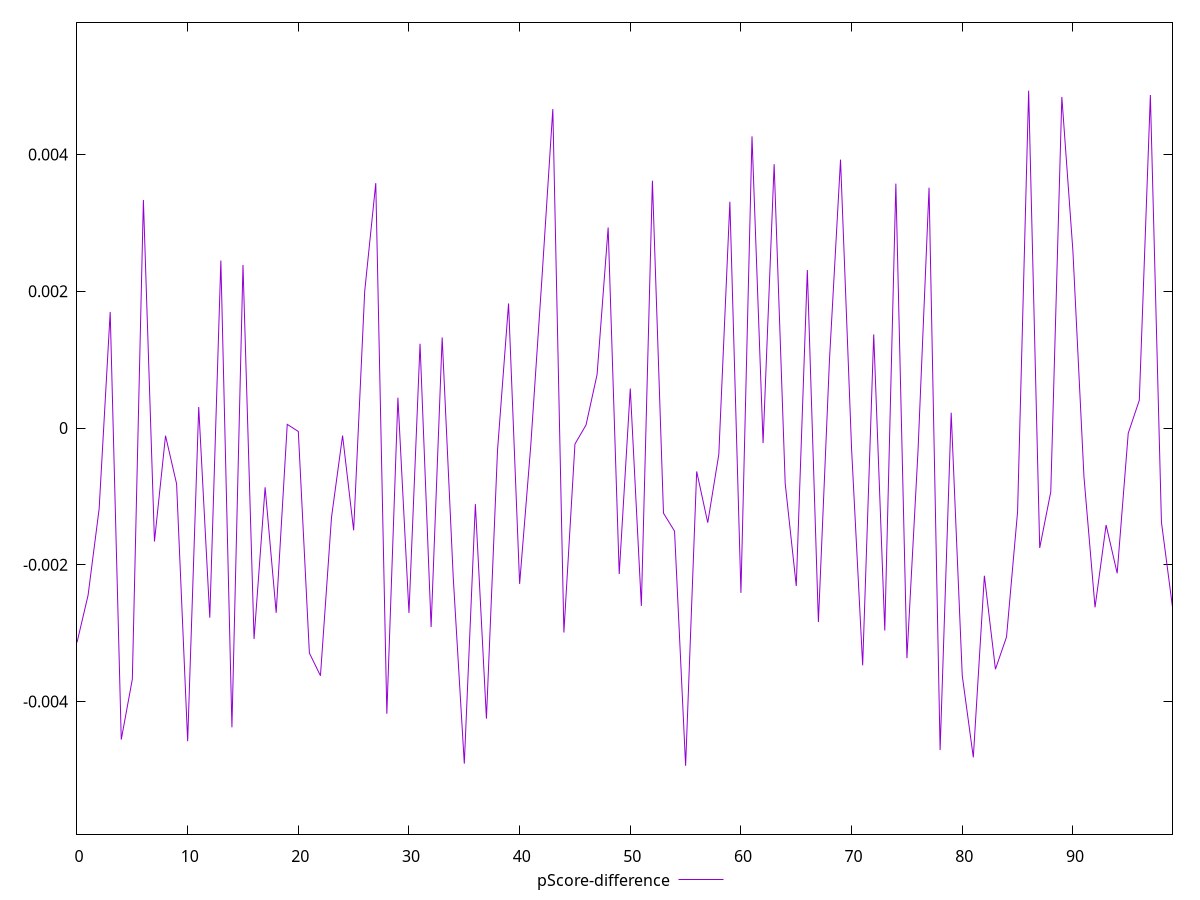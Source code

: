 reset

$pScoreDifference <<EOF
0 -0.003135555555555558
1 -0.0024455555555555897
2 -0.0011822222222221956
3 0.001697777777777798
4 -0.004555555555555535
5 -0.0036733333333333062
6 0.003335555555555536
7 -0.0016588888888888764
8 -0.00011222222222218026
9 -0.0008155555555555694
10 -0.0045800000000000285
11 0.0003077777777777957
12 -0.0027733333333332943
13 0.0024500000000000632
14 -0.004376666666666695
15 0.002386666666666648
16 -0.003084444444444445
17 -0.0008666666666666822
18 -0.002701111111111154
19 0.000054444444444468054
20 -0.00004999999999999449
21 -0.003290000000000015
22 -0.0036222222222221934
23 -0.0013044444444444414
24 -0.00010999999999994348
25 -0.0014955555555555833
26 0.0020000000000000018
27 0.0035822222222222644
28 -0.004178888532850422
29 0.00044388824039032215
30 -0.00270333333333328
31 0.0012333333333334195
32 -0.002909999999999968
33 0.0013244444444444614
34 -0.0021822222222221965
35 -0.004907777777777733
36 -0.0011122222222221811
37 -0.004249999999999976
38 -0.00032999999999994145
39 0.0018222222222221696
40 -0.0022788888888888303
41 -0.00026999999999999247
42 0.0021500000000000963
43 0.004665000173780687
44 -0.002990000000000048
45 -0.00023333333333330764
46 0.00004444444444440254
47 0.0007833333333333581
48 0.0029333333333333433
49 -0.002134444444444439
50 0.0005788888888887955
51 -0.0026011112001207426
52 0.003617777777777831
53 -0.0012444444444444924
54 -0.0015077777777777746
55 -0.004938888549804621
56 -0.000634444444444382
57 -0.001383333333333292
58 -0.0003855555555555279
59 0.003310000000000035
60 -0.0024100000000000232
61 0.004266666666666641
62 -0.00021999999999999797
63 0.0038599999999999746
64 -0.0008111111111110958
65 -0.0023100000000000342
66 0.0023111111111111526
67 -0.0028366666666667095
68 0.00099444444444452
69 0.0039255555555555155
70 -0.0003077777777777957
71 -0.003469999999999973
72 0.0013699999999999823
73 -0.002961111111111081
74 0.003575555555555554
75 -0.0033655555555555106
76 -0.00034222222222224374
77 0.003515555555555605
78 -0.004708888888888874
79 0.00022444444444447154
80 -0.0036199999999999566
81 -0.004815555555555573
82 -0.0021599999999999397
83 -0.003526666666666678
84 -0.003055555555555589
85 -0.0012244444444444724
86 0.0049344444444444635
87 -0.0017533333333333845
88 -0.0009322222222222232
89 0.004842222222222192
90 0.002588888888888863
91 -0.0007133333333333436
92 -0.0026222222222221925
93 -0.00141777777777774
94 -0.002123333333333366
95 -0.00007555555555560645
96 0.0004066666666666663
97 0.004871111111111159
98 -0.001374444444444456
99 -0.0026188888888888373
EOF

set key outside below
set xrange [0:99]
set yrange [-0.005938888549804621:0.0059344444444444635]
set trange [-0.005938888549804621:0.0059344444444444635]
set terminal svg size 640, 500 enhanced background rgb 'white'
set output "reports/report_00027_2021-02-24T12-40-31.850Z/uses-rel-preconnect/samples/astro/pScore-difference/values.svg"

plot $pScoreDifference title "pScore-difference" with line

reset
